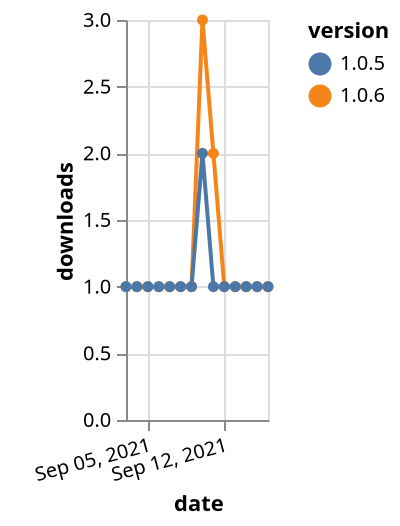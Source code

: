 {"$schema": "https://vega.github.io/schema/vega-lite/v5.json", "description": "A simple bar chart with embedded data.", "data": {"values": [{"date": "2021-09-03", "total": 162, "delta": 1, "version": "1.0.6"}, {"date": "2021-09-04", "total": 163, "delta": 1, "version": "1.0.6"}, {"date": "2021-09-05", "total": 164, "delta": 1, "version": "1.0.6"}, {"date": "2021-09-06", "total": 165, "delta": 1, "version": "1.0.6"}, {"date": "2021-09-07", "total": 166, "delta": 1, "version": "1.0.6"}, {"date": "2021-09-08", "total": 167, "delta": 1, "version": "1.0.6"}, {"date": "2021-09-09", "total": 168, "delta": 1, "version": "1.0.6"}, {"date": "2021-09-10", "total": 171, "delta": 3, "version": "1.0.6"}, {"date": "2021-09-11", "total": 173, "delta": 2, "version": "1.0.6"}, {"date": "2021-09-12", "total": 174, "delta": 1, "version": "1.0.6"}, {"date": "2021-09-13", "total": 175, "delta": 1, "version": "1.0.6"}, {"date": "2021-09-14", "total": 176, "delta": 1, "version": "1.0.6"}, {"date": "2021-09-15", "total": 177, "delta": 1, "version": "1.0.6"}, {"date": "2021-09-16", "total": 178, "delta": 1, "version": "1.0.6"}, {"date": "2021-09-03", "total": 223, "delta": 1, "version": "1.0.5"}, {"date": "2021-09-04", "total": 224, "delta": 1, "version": "1.0.5"}, {"date": "2021-09-05", "total": 225, "delta": 1, "version": "1.0.5"}, {"date": "2021-09-06", "total": 226, "delta": 1, "version": "1.0.5"}, {"date": "2021-09-07", "total": 227, "delta": 1, "version": "1.0.5"}, {"date": "2021-09-08", "total": 228, "delta": 1, "version": "1.0.5"}, {"date": "2021-09-09", "total": 229, "delta": 1, "version": "1.0.5"}, {"date": "2021-09-10", "total": 231, "delta": 2, "version": "1.0.5"}, {"date": "2021-09-11", "total": 232, "delta": 1, "version": "1.0.5"}, {"date": "2021-09-12", "total": 233, "delta": 1, "version": "1.0.5"}, {"date": "2021-09-13", "total": 234, "delta": 1, "version": "1.0.5"}, {"date": "2021-09-14", "total": 235, "delta": 1, "version": "1.0.5"}, {"date": "2021-09-15", "total": 236, "delta": 1, "version": "1.0.5"}, {"date": "2021-09-16", "total": 237, "delta": 1, "version": "1.0.5"}]}, "width": "container", "mark": {"type": "line", "point": {"filled": true}}, "encoding": {"x": {"field": "date", "type": "temporal", "timeUnit": "yearmonthdate", "title": "date", "axis": {"labelAngle": -15}}, "y": {"field": "delta", "type": "quantitative", "title": "downloads"}, "color": {"field": "version", "type": "nominal"}, "tooltip": {"field": "delta"}}}